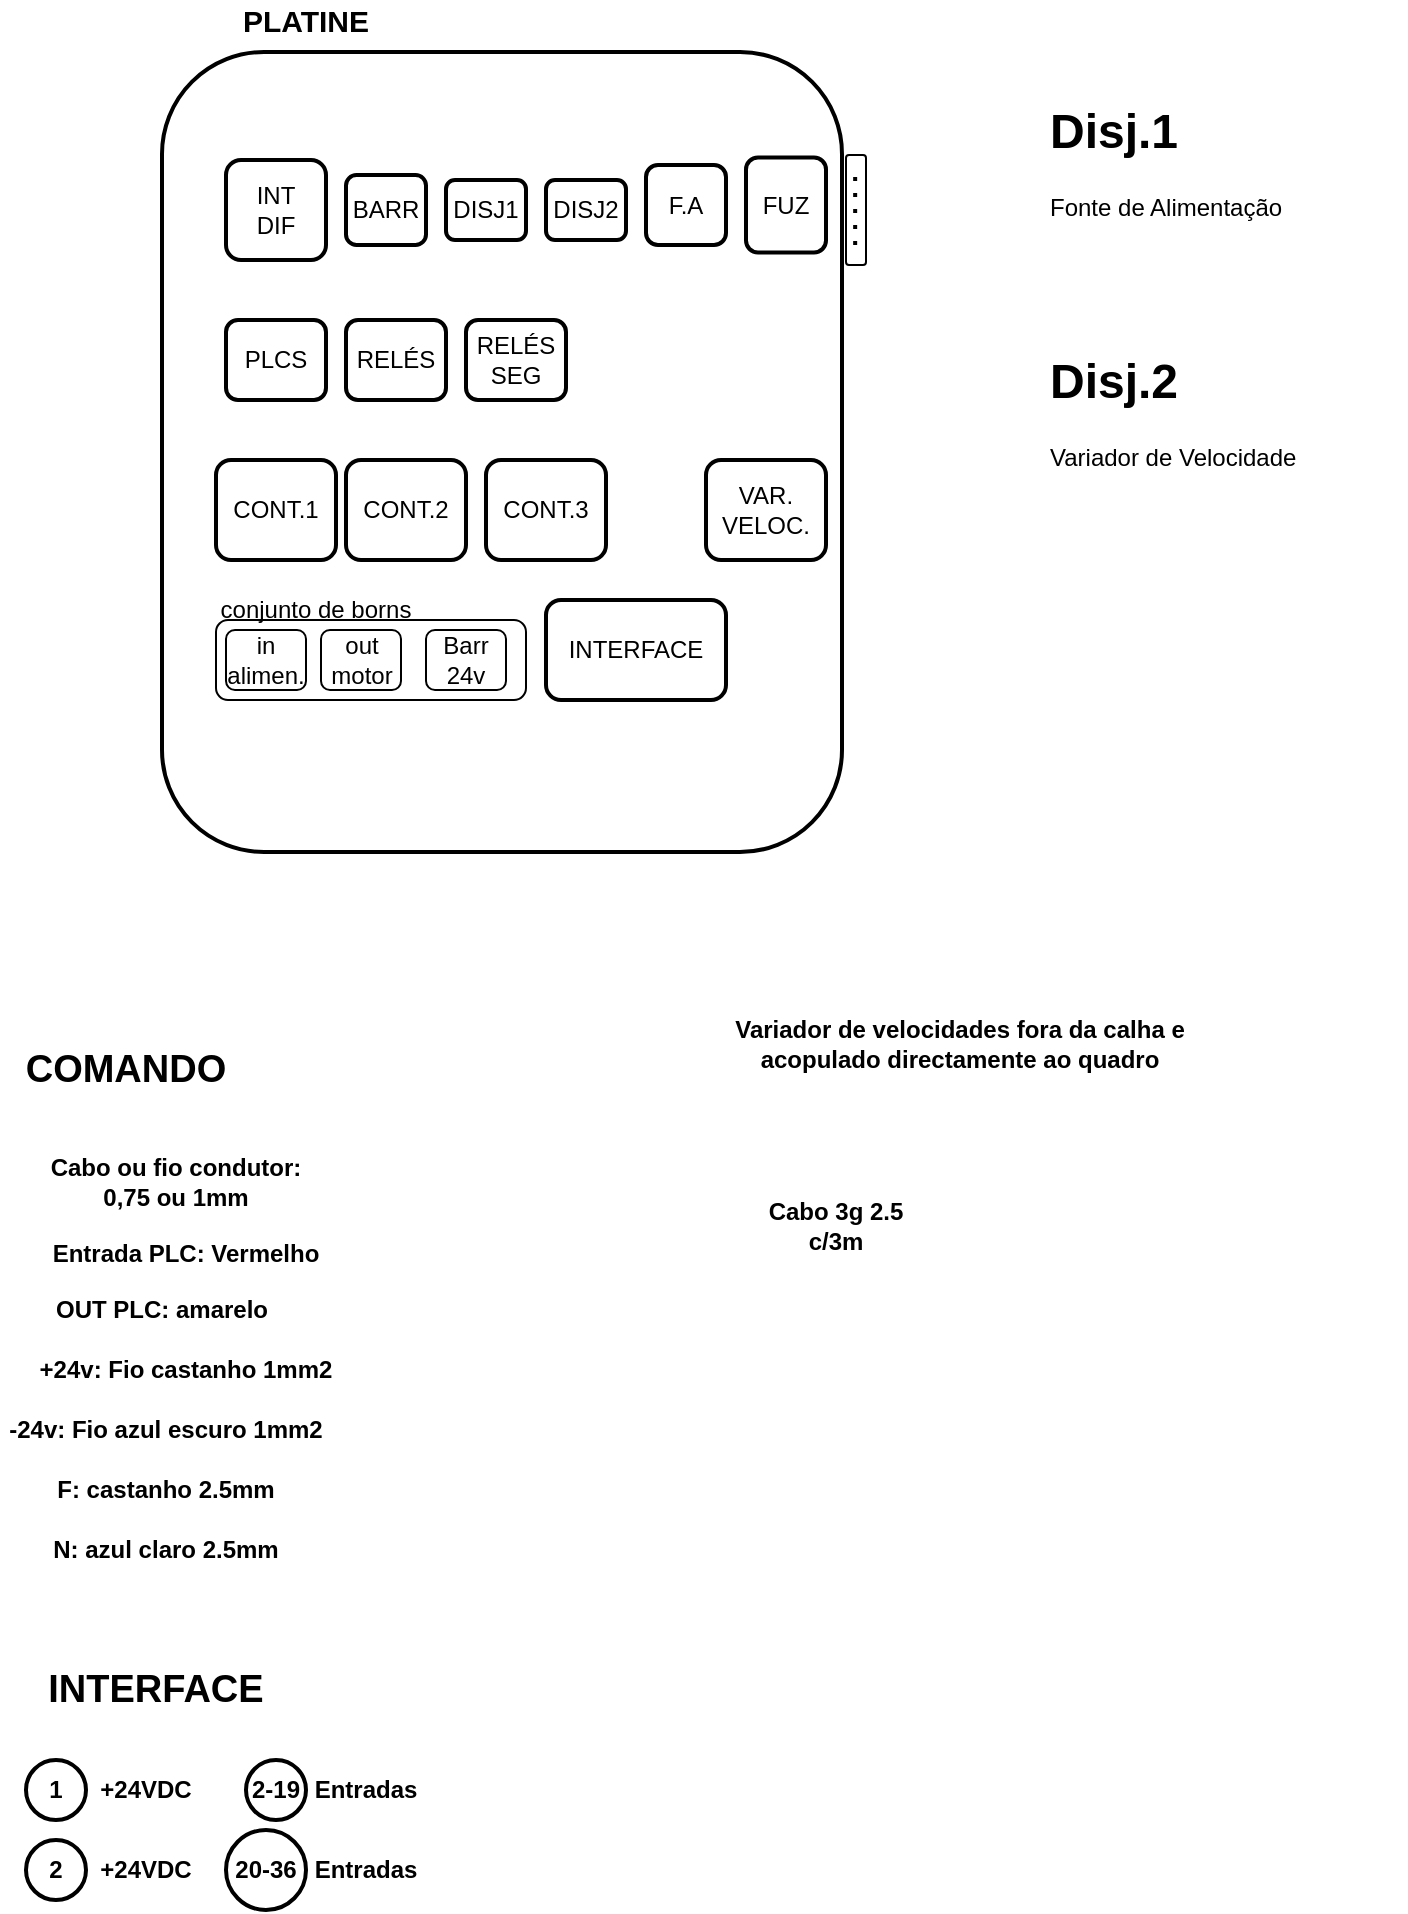 <mxfile version="27.0.5">
  <diagram name="Page-1" id="QAqDR7Ux-MVTh5-r0Mpi">
    <mxGraphModel dx="1042" dy="626" grid="0" gridSize="10" guides="1" tooltips="1" connect="1" arrows="1" fold="1" page="1" pageScale="1" pageWidth="850" pageHeight="1100" math="0" shadow="0">
      <root>
        <mxCell id="0" />
        <mxCell id="1" parent="0" />
        <mxCell id="bZ3s_pzUmxYfD5p0n4Xe-1" value="" style="rounded=1;whiteSpace=wrap;html=1;strokeWidth=2;" parent="1" vertex="1">
          <mxGeometry x="98" y="96" width="340" height="400" as="geometry" />
        </mxCell>
        <mxCell id="bZ3s_pzUmxYfD5p0n4Xe-2" value="&lt;b&gt;&lt;font style=&quot;font-size: 15px;&quot;&gt;PLATINE&lt;/font&gt;&lt;/b&gt;" style="text;html=1;align=center;verticalAlign=middle;whiteSpace=wrap;rounded=0;" parent="1" vertex="1">
          <mxGeometry x="140" y="70" width="60" height="20" as="geometry" />
        </mxCell>
        <mxCell id="bZ3s_pzUmxYfD5p0n4Xe-3" value="INT&lt;div&gt;DIF&lt;/div&gt;" style="rounded=1;whiteSpace=wrap;html=1;strokeWidth=2;" parent="1" vertex="1">
          <mxGeometry x="130" y="150" width="50" height="50" as="geometry" />
        </mxCell>
        <mxCell id="bZ3s_pzUmxYfD5p0n4Xe-13" value="BARR" style="rounded=1;whiteSpace=wrap;html=1;strokeWidth=2;" parent="1" vertex="1">
          <mxGeometry x="190" y="157.5" width="40" height="35" as="geometry" />
        </mxCell>
        <mxCell id="bZ3s_pzUmxYfD5p0n4Xe-14" value="DISJ1" style="rounded=1;whiteSpace=wrap;html=1;strokeWidth=2;" parent="1" vertex="1">
          <mxGeometry x="240" y="160" width="40" height="30" as="geometry" />
        </mxCell>
        <mxCell id="bZ3s_pzUmxYfD5p0n4Xe-15" value="DISJ2" style="rounded=1;whiteSpace=wrap;html=1;strokeWidth=2;" parent="1" vertex="1">
          <mxGeometry x="290" y="160" width="40" height="30" as="geometry" />
        </mxCell>
        <mxCell id="bZ3s_pzUmxYfD5p0n4Xe-16" value="F.A" style="rounded=1;whiteSpace=wrap;html=1;strokeWidth=2;" parent="1" vertex="1">
          <mxGeometry x="340" y="152.5" width="40" height="40" as="geometry" />
        </mxCell>
        <mxCell id="bZ3s_pzUmxYfD5p0n4Xe-17" value="FUZ" style="rounded=1;whiteSpace=wrap;html=1;strokeWidth=2;" parent="1" vertex="1">
          <mxGeometry x="390" y="148.75" width="40" height="47.5" as="geometry" />
        </mxCell>
        <mxCell id="bZ3s_pzUmxYfD5p0n4Xe-18" value="&lt;h1 style=&quot;margin-top: 0px;&quot;&gt;Disj.1&lt;/h1&gt;&lt;p&gt;Fonte de Alimentação&lt;/p&gt;" style="text;html=1;whiteSpace=wrap;overflow=hidden;rounded=0;" parent="1" vertex="1">
          <mxGeometry x="540" y="115" width="180" height="120" as="geometry" />
        </mxCell>
        <mxCell id="bZ3s_pzUmxYfD5p0n4Xe-19" value="&lt;h1 style=&quot;margin-top: 0px;&quot;&gt;Disj.2&lt;/h1&gt;&lt;p&gt;Variador de Velocidade&lt;/p&gt;" style="text;html=1;whiteSpace=wrap;overflow=hidden;rounded=0;" parent="1" vertex="1">
          <mxGeometry x="540" y="240" width="180" height="120" as="geometry" />
        </mxCell>
        <mxCell id="bZ3s_pzUmxYfD5p0n4Xe-20" value="PLCS" style="rounded=1;whiteSpace=wrap;html=1;strokeWidth=2;" parent="1" vertex="1">
          <mxGeometry x="130" y="230" width="50" height="40" as="geometry" />
        </mxCell>
        <mxCell id="bZ3s_pzUmxYfD5p0n4Xe-21" value="RELÉS" style="rounded=1;whiteSpace=wrap;html=1;strokeWidth=2;" parent="1" vertex="1">
          <mxGeometry x="190" y="230" width="50" height="40" as="geometry" />
        </mxCell>
        <mxCell id="bZ3s_pzUmxYfD5p0n4Xe-22" value="RELÉS&lt;div&gt;SEG&lt;/div&gt;" style="rounded=1;whiteSpace=wrap;html=1;strokeWidth=2;" parent="1" vertex="1">
          <mxGeometry x="250" y="230" width="50" height="40" as="geometry" />
        </mxCell>
        <mxCell id="bZ3s_pzUmxYfD5p0n4Xe-23" value="CONT.1" style="rounded=1;whiteSpace=wrap;html=1;strokeWidth=2;" parent="1" vertex="1">
          <mxGeometry x="125" y="300" width="60" height="50" as="geometry" />
        </mxCell>
        <mxCell id="bZ3s_pzUmxYfD5p0n4Xe-24" value="CONT.2" style="rounded=1;whiteSpace=wrap;html=1;strokeWidth=2;" parent="1" vertex="1">
          <mxGeometry x="190" y="300" width="60" height="50" as="geometry" />
        </mxCell>
        <mxCell id="bZ3s_pzUmxYfD5p0n4Xe-25" value="CONT.3" style="rounded=1;whiteSpace=wrap;html=1;strokeWidth=2;" parent="1" vertex="1">
          <mxGeometry x="260" y="300" width="60" height="50" as="geometry" />
        </mxCell>
        <mxCell id="bZ3s_pzUmxYfD5p0n4Xe-26" value="VAR.&lt;div&gt;VELOC.&lt;/div&gt;" style="rounded=1;whiteSpace=wrap;html=1;strokeWidth=2;" parent="1" vertex="1">
          <mxGeometry x="370" y="300" width="60" height="50" as="geometry" />
        </mxCell>
        <mxCell id="bZ3s_pzUmxYfD5p0n4Xe-27" value="" style="rounded=1;whiteSpace=wrap;html=1;" parent="1" vertex="1">
          <mxGeometry x="125" y="380" width="155" height="40" as="geometry" />
        </mxCell>
        <mxCell id="bZ3s_pzUmxYfD5p0n4Xe-28" value="conjunto de borns" style="text;html=1;align=center;verticalAlign=middle;whiteSpace=wrap;rounded=0;" parent="1" vertex="1">
          <mxGeometry x="120" y="360" width="110" height="30" as="geometry" />
        </mxCell>
        <mxCell id="bZ3s_pzUmxYfD5p0n4Xe-29" value="in&lt;div&gt;alimen.&lt;/div&gt;" style="rounded=1;whiteSpace=wrap;html=1;" parent="1" vertex="1">
          <mxGeometry x="130" y="385" width="40" height="30" as="geometry" />
        </mxCell>
        <mxCell id="bZ3s_pzUmxYfD5p0n4Xe-31" value="out&lt;br&gt;&lt;div&gt;motor&lt;/div&gt;" style="rounded=1;whiteSpace=wrap;html=1;" parent="1" vertex="1">
          <mxGeometry x="177.5" y="385" width="40" height="30" as="geometry" />
        </mxCell>
        <mxCell id="bZ3s_pzUmxYfD5p0n4Xe-32" value="Barr&lt;div&gt;24v&lt;/div&gt;" style="rounded=1;whiteSpace=wrap;html=1;" parent="1" vertex="1">
          <mxGeometry x="230" y="385" width="40" height="30" as="geometry" />
        </mxCell>
        <mxCell id="bZ3s_pzUmxYfD5p0n4Xe-41" value="" style="rounded=1;whiteSpace=wrap;html=1;direction=south;" parent="1" vertex="1">
          <mxGeometry x="440" y="147.5" width="10" height="55" as="geometry" />
        </mxCell>
        <mxCell id="bZ3s_pzUmxYfD5p0n4Xe-42" value="" style="endArrow=none;dashed=1;html=1;dashPattern=1 3;strokeWidth=2;rounded=0;" parent="1" edge="1">
          <mxGeometry width="50" height="50" relative="1" as="geometry">
            <mxPoint x="444.58" y="192.5" as="sourcePoint" />
            <mxPoint x="444.58" y="152.5" as="targetPoint" />
          </mxGeometry>
        </mxCell>
        <mxCell id="bZ3s_pzUmxYfD5p0n4Xe-47" value="&lt;b&gt;Cabo 3g 2.5&lt;/b&gt;&lt;div&gt;&lt;b&gt;c/3m&lt;/b&gt;&lt;/div&gt;" style="text;html=1;align=center;verticalAlign=middle;whiteSpace=wrap;rounded=0;" parent="1" vertex="1">
          <mxGeometry x="395" y="658" width="80" height="50" as="geometry" />
        </mxCell>
        <mxCell id="bZ3s_pzUmxYfD5p0n4Xe-48" value="&lt;b&gt;Cabo ou fio condutor: 0,75 ou 1mm&lt;/b&gt;" style="text;html=1;align=center;verticalAlign=middle;whiteSpace=wrap;rounded=0;" parent="1" vertex="1">
          <mxGeometry x="30" y="632.5" width="150" height="57.5" as="geometry" />
        </mxCell>
        <mxCell id="bZ3s_pzUmxYfD5p0n4Xe-49" value="&lt;b&gt;Entrada PLC: Vermelho&lt;/b&gt;" style="text;html=1;align=center;verticalAlign=middle;whiteSpace=wrap;rounded=0;" parent="1" vertex="1">
          <mxGeometry x="30" y="682" width="160" height="30" as="geometry" />
        </mxCell>
        <mxCell id="bZ3s_pzUmxYfD5p0n4Xe-50" value="&lt;b&gt;OUT PLC: amarelo&lt;/b&gt;" style="text;html=1;align=center;verticalAlign=middle;whiteSpace=wrap;rounded=0;" parent="1" vertex="1">
          <mxGeometry x="17.5" y="710" width="160" height="30" as="geometry" />
        </mxCell>
        <mxCell id="bZ3s_pzUmxYfD5p0n4Xe-51" value="&lt;b&gt;+24v: Fio castanho 1mm2&lt;/b&gt;" style="text;html=1;align=center;verticalAlign=middle;whiteSpace=wrap;rounded=0;" parent="1" vertex="1">
          <mxGeometry x="30" y="740" width="160" height="30" as="geometry" />
        </mxCell>
        <mxCell id="bZ3s_pzUmxYfD5p0n4Xe-52" value="&lt;b&gt;-24v: Fio azul escuro 1mm2&lt;/b&gt;" style="text;html=1;align=center;verticalAlign=middle;whiteSpace=wrap;rounded=0;" parent="1" vertex="1">
          <mxGeometry x="20" y="770" width="160" height="30" as="geometry" />
        </mxCell>
        <mxCell id="bZ3s_pzUmxYfD5p0n4Xe-53" value="&lt;b&gt;F: castanho 2.5mm&lt;/b&gt;" style="text;html=1;align=center;verticalAlign=middle;whiteSpace=wrap;rounded=0;" parent="1" vertex="1">
          <mxGeometry x="20" y="800" width="160" height="30" as="geometry" />
        </mxCell>
        <mxCell id="bZ3s_pzUmxYfD5p0n4Xe-54" value="&lt;b&gt;N: azul claro 2.5mm&lt;/b&gt;" style="text;html=1;align=center;verticalAlign=middle;whiteSpace=wrap;rounded=0;" parent="1" vertex="1">
          <mxGeometry x="20" y="830" width="160" height="30" as="geometry" />
        </mxCell>
        <mxCell id="bZ3s_pzUmxYfD5p0n4Xe-55" value="&lt;b&gt;&lt;font style=&quot;font-size: 19px;&quot;&gt;COMANDO&lt;/font&gt;&lt;/b&gt;" style="text;html=1;align=center;verticalAlign=middle;whiteSpace=wrap;rounded=0;" parent="1" vertex="1">
          <mxGeometry x="50" y="590" width="60" height="30" as="geometry" />
        </mxCell>
        <mxCell id="bZ3s_pzUmxYfD5p0n4Xe-56" value="&lt;b&gt;&lt;font style=&quot;font-size: 19px;&quot;&gt;INTERFACE&lt;/font&gt;&lt;/b&gt;" style="text;html=1;align=center;verticalAlign=middle;whiteSpace=wrap;rounded=0;" parent="1" vertex="1">
          <mxGeometry x="30" y="900" width="130" height="30" as="geometry" />
        </mxCell>
        <mxCell id="bZ3s_pzUmxYfD5p0n4Xe-57" value="&lt;b&gt;1&lt;/b&gt;" style="ellipse;whiteSpace=wrap;html=1;aspect=fixed;strokeWidth=2;" parent="1" vertex="1">
          <mxGeometry x="30" y="950" width="30" height="30" as="geometry" />
        </mxCell>
        <mxCell id="bZ3s_pzUmxYfD5p0n4Xe-58" value="&lt;b&gt;+24VDC&lt;/b&gt;" style="text;html=1;align=center;verticalAlign=middle;whiteSpace=wrap;rounded=0;" parent="1" vertex="1">
          <mxGeometry x="60" y="950" width="60" height="30" as="geometry" />
        </mxCell>
        <mxCell id="bZ3s_pzUmxYfD5p0n4Xe-59" value="&lt;b&gt;2&lt;/b&gt;" style="ellipse;whiteSpace=wrap;html=1;aspect=fixed;strokeWidth=2;" parent="1" vertex="1">
          <mxGeometry x="30" y="990" width="30" height="30" as="geometry" />
        </mxCell>
        <mxCell id="bZ3s_pzUmxYfD5p0n4Xe-60" value="&lt;b&gt;+24VDC&lt;/b&gt;" style="text;html=1;align=center;verticalAlign=middle;whiteSpace=wrap;rounded=0;" parent="1" vertex="1">
          <mxGeometry x="60" y="990" width="60" height="30" as="geometry" />
        </mxCell>
        <mxCell id="bZ3s_pzUmxYfD5p0n4Xe-61" value="&lt;b&gt;2-19&lt;/b&gt;" style="ellipse;whiteSpace=wrap;html=1;aspect=fixed;strokeWidth=2;" parent="1" vertex="1">
          <mxGeometry x="140" y="950" width="30" height="30" as="geometry" />
        </mxCell>
        <mxCell id="bZ3s_pzUmxYfD5p0n4Xe-62" value="&lt;b&gt;Entradas&lt;/b&gt;" style="text;html=1;align=center;verticalAlign=middle;whiteSpace=wrap;rounded=0;" parent="1" vertex="1">
          <mxGeometry x="170" y="950" width="60" height="30" as="geometry" />
        </mxCell>
        <mxCell id="bZ3s_pzUmxYfD5p0n4Xe-63" value="&lt;b&gt;20-36&lt;/b&gt;" style="ellipse;whiteSpace=wrap;html=1;aspect=fixed;strokeWidth=2;" parent="1" vertex="1">
          <mxGeometry x="130" y="985" width="40" height="40" as="geometry" />
        </mxCell>
        <mxCell id="bZ3s_pzUmxYfD5p0n4Xe-64" value="&lt;b&gt;Entradas&lt;/b&gt;" style="text;html=1;align=center;verticalAlign=middle;whiteSpace=wrap;rounded=0;" parent="1" vertex="1">
          <mxGeometry x="170" y="990" width="60" height="30" as="geometry" />
        </mxCell>
        <mxCell id="bZ3s_pzUmxYfD5p0n4Xe-65" value="INTERFACE" style="rounded=1;whiteSpace=wrap;html=1;strokeWidth=2;" parent="1" vertex="1">
          <mxGeometry x="290" y="370" width="90" height="50" as="geometry" />
        </mxCell>
        <mxCell id="bZ3s_pzUmxYfD5p0n4Xe-68" value="&lt;b&gt;Variador de velocidades fora da calha e acopulado directamente ao quadro&lt;/b&gt;" style="text;html=1;align=center;verticalAlign=middle;whiteSpace=wrap;rounded=0;" parent="1" vertex="1">
          <mxGeometry x="367" y="577" width="260" height="30" as="geometry" />
        </mxCell>
      </root>
    </mxGraphModel>
  </diagram>
</mxfile>
